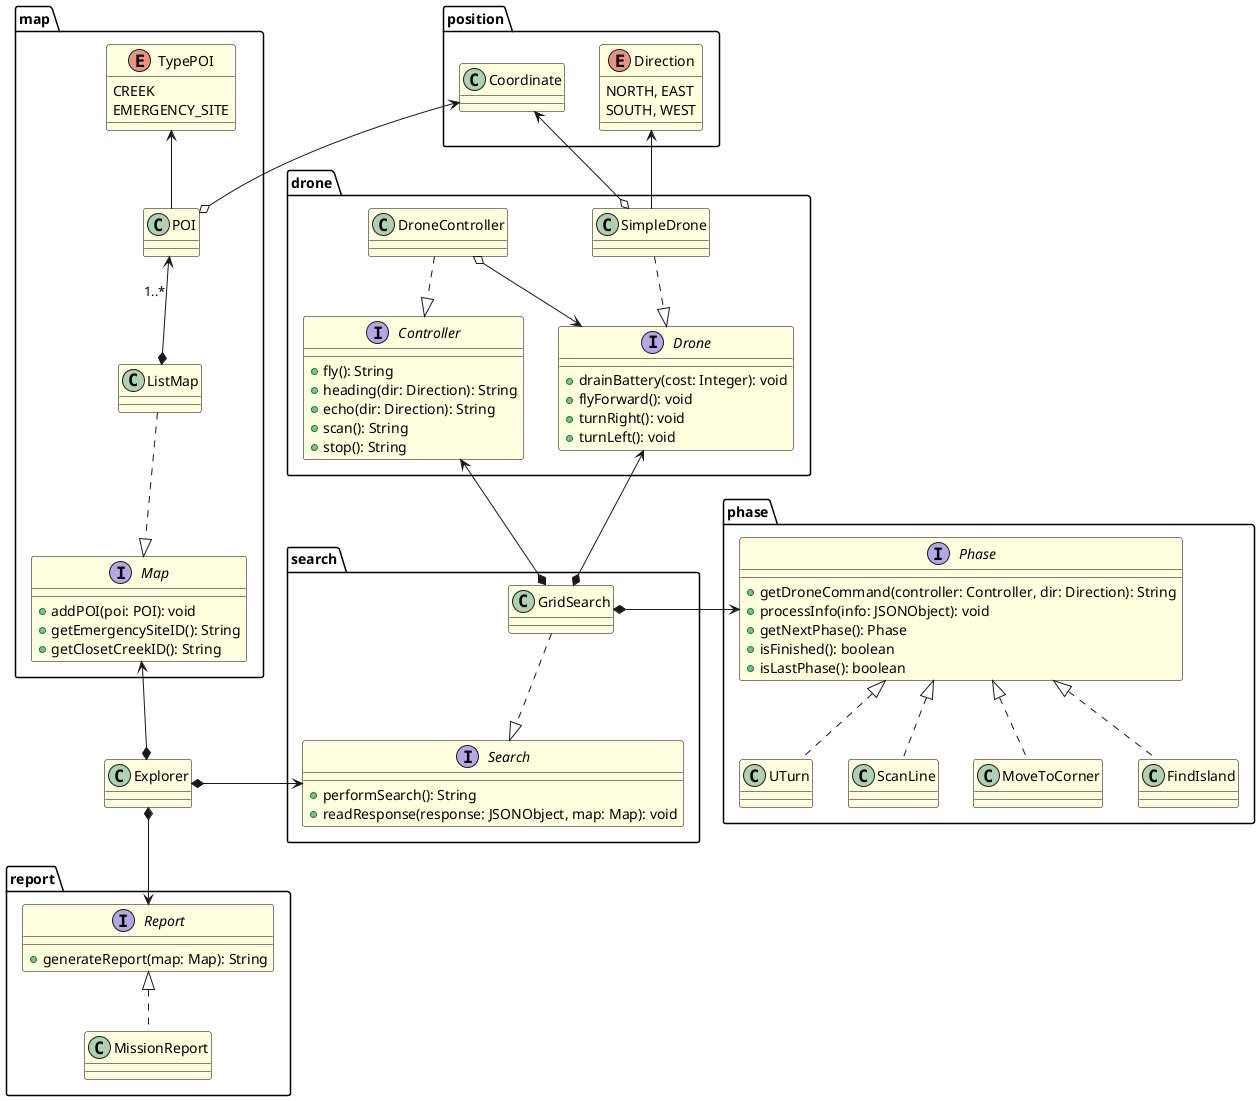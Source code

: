 @startuml MainConcepts
!define MyTheme
skinparam class {
    BackgroundColor #LightYellow
    BorderColor #000000
    FontColor #000000
}

skinparam stereotypeCBackgroundColor #LightYellow
skinparam stereotypeCBorderColor #000000
skinparam stereotypeCFontColor #000000


package drone {
    interface Controller {
        + fly(): String
        + heading(dir: Direction): String
        + echo(dir: Direction): String
        + scan(): String
        + stop(): String
  
    }

    interface Drone {
        + drainBattery(cost: Integer): void
        + flyForward(): void
        + turnRight(): void
        + turnLeft(): void
    }

    class DroneController 

    class SimpleDrone 
}

package map {
    class ListMap

    interface Map {
        + addPOI(poi: POI): void
        + getEmergencySiteID(): String
        + getClosetCreekID(): String
    }

    enum TypePOI {
        CREEK
        EMERGENCY_SITE
    }

    class POI
}

package phase {
    class UTurn

    class ScanLine

    class MoveToCorner

    class FindIsland 

    interface Phase {
        + getDroneCommand(controller: Controller, dir: Direction): String
        + processInfo(info: JSONObject): void
        + getNextPhase(): Phase
        + isFinished(): boolean
        + isLastPhase(): boolean
    }
}

package position {
    enum Direction {
        NORTH, EAST
        SOUTH, WEST  
    }

    class Coordinate
}

package search {
    class GridSearch

    interface Search {
        + performSearch(): String
        + readResponse(response: JSONObject, map: Map): void
    }

}

package report{
    class MissionReport

    interface Report {
        + generateReport(map: Map): String
    }
}

class Explorer

' phase package
Phase <|.. MoveToCorner
Phase <|.. FindIsland
Phase <|.. ScanLine
Phase <|.. UTurn

' search package
Search <|.up. GridSearch

' drone package
Controller <|.up. DroneController
Drone <|.up. SimpleDrone
DroneController o--> Drone

' report package
Report <|.down. MissionReport

' position package
Coordinate <--o POI

' map package
Map <|.up. ListMap
POI "\n        1..*"<--* ListMap
TypePOI <-- POI

Drone <--* GridSearch
Controller <--* GridSearch
GridSearch *-right-> Phase

Coordinate <--o SimpleDrone
Direction <-- SimpleDrone

Search <-right-* Explorer
Map <--* Explorer
Report <-up-* Explorer

@enduml